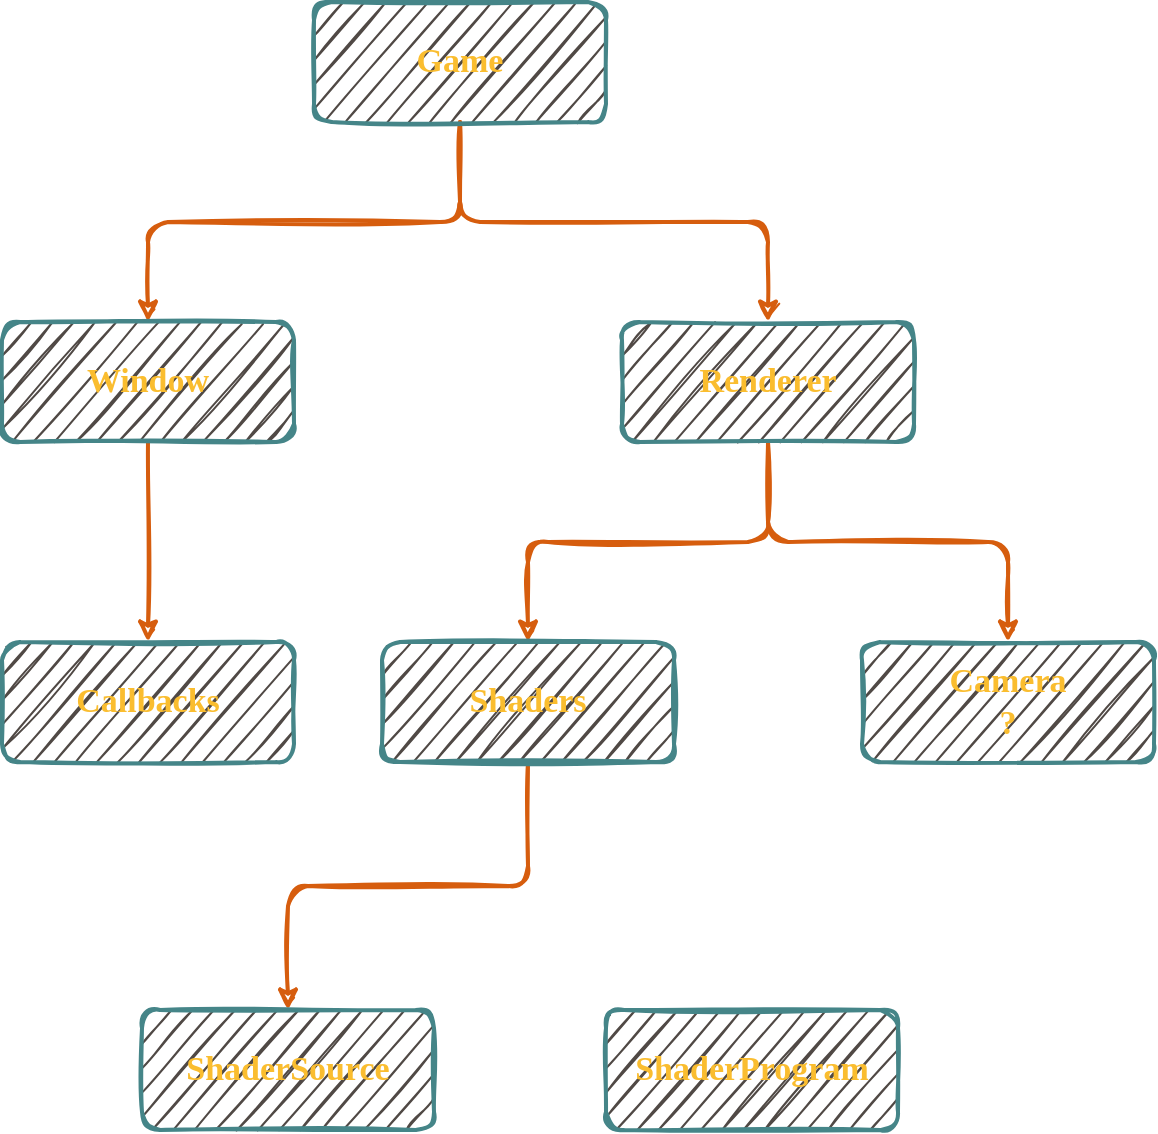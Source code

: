 <mxfile version="19.0.3" type="device"><diagram id="prtHgNgQTEPvFCAcTncT" name="Page-1"><mxGraphModel dx="754" dy="1225" grid="0" gridSize="10" guides="1" tooltips="1" connect="1" arrows="1" fold="1" page="0" pageScale="1" pageWidth="827" pageHeight="1169" background="none" math="0" shadow="0"><root><mxCell id="0"/><mxCell id="1" parent="0"/><mxCell id="_ZXvg-DOl0QTcUJ40Dja-26" style="edgeStyle=orthogonalEdgeStyle;shape=connector;rounded=1;sketch=1;orthogonalLoop=1;jettySize=auto;html=1;exitX=0.5;exitY=1;exitDx=0;exitDy=0;entryX=0.5;entryY=0;entryDx=0;entryDy=0;labelBackgroundColor=default;fontFamily=Helvetica;fontSize=12;fontColor=default;endArrow=classic;strokeColor=#d65d0e;strokeWidth=2;" parent="1" source="_ZXvg-DOl0QTcUJ40Dja-1" target="_ZXvg-DOl0QTcUJ40Dja-21" edge="1"><mxGeometry relative="1" as="geometry"/></mxCell><mxCell id="_ZXvg-DOl0QTcUJ40Dja-28" style="edgeStyle=orthogonalEdgeStyle;shape=connector;rounded=1;sketch=1;orthogonalLoop=1;jettySize=auto;html=1;exitX=0.5;exitY=1;exitDx=0;exitDy=0;entryX=0.5;entryY=0;entryDx=0;entryDy=0;labelBackgroundColor=default;fontFamily=Helvetica;fontSize=12;fontColor=default;endArrow=classic;strokeColor=#d65d0e;strokeWidth=2;" parent="1" source="_ZXvg-DOl0QTcUJ40Dja-1" target="_ZXvg-DOl0QTcUJ40Dja-22" edge="1"><mxGeometry relative="1" as="geometry"/></mxCell><mxCell id="_ZXvg-DOl0QTcUJ40Dja-1" value="&lt;font face=&quot;Lucida Console&quot; size=&quot;1&quot; color=&quot;#fabd2f&quot; style=&quot;&quot;&gt;&lt;b style=&quot;font-size: 17px;&quot;&gt;Game&lt;/b&gt;&lt;/font&gt;" style="rounded=1;whiteSpace=wrap;html=1;sketch=1;fillColor=#504945;strokeColor=#458588;fillStyle=auto;strokeWidth=2;shadow=0;glass=0;" parent="1" vertex="1"><mxGeometry x="137" y="308" width="146" height="60" as="geometry"/></mxCell><mxCell id="_ZXvg-DOl0QTcUJ40Dja-27" style="edgeStyle=orthogonalEdgeStyle;shape=connector;rounded=1;sketch=1;orthogonalLoop=1;jettySize=auto;html=1;exitX=0.5;exitY=1;exitDx=0;exitDy=0;entryX=0.5;entryY=0;entryDx=0;entryDy=0;labelBackgroundColor=default;fontFamily=Helvetica;fontSize=12;fontColor=default;endArrow=classic;strokeColor=#d65d0e;strokeWidth=2;" parent="1" source="_ZXvg-DOl0QTcUJ40Dja-21" target="_ZXvg-DOl0QTcUJ40Dja-23" edge="1"><mxGeometry relative="1" as="geometry"/></mxCell><mxCell id="_ZXvg-DOl0QTcUJ40Dja-21" value="&lt;font face=&quot;Lucida Console&quot; size=&quot;1&quot; color=&quot;#fabd2f&quot; style=&quot;&quot;&gt;&lt;b style=&quot;font-size: 17px;&quot;&gt;Window&lt;/b&gt;&lt;/font&gt;" style="rounded=1;whiteSpace=wrap;html=1;sketch=1;fillColor=#504945;strokeColor=#458588;fillStyle=auto;strokeWidth=2;shadow=0;" parent="1" vertex="1"><mxGeometry x="-19" y="468" width="146" height="60" as="geometry"/></mxCell><mxCell id="_ZXvg-DOl0QTcUJ40Dja-29" style="edgeStyle=orthogonalEdgeStyle;shape=connector;rounded=1;sketch=1;orthogonalLoop=1;jettySize=auto;html=1;exitX=0.5;exitY=1;exitDx=0;exitDy=0;entryX=0.5;entryY=0;entryDx=0;entryDy=0;labelBackgroundColor=default;fontFamily=Helvetica;fontSize=12;fontColor=default;endArrow=classic;strokeColor=#d65d0e;strokeWidth=2;" parent="1" source="_ZXvg-DOl0QTcUJ40Dja-22" target="_ZXvg-DOl0QTcUJ40Dja-24" edge="1"><mxGeometry relative="1" as="geometry"/></mxCell><mxCell id="_ZXvg-DOl0QTcUJ40Dja-30" style="edgeStyle=orthogonalEdgeStyle;shape=connector;rounded=1;sketch=1;orthogonalLoop=1;jettySize=auto;html=1;exitX=0.5;exitY=1;exitDx=0;exitDy=0;entryX=0.5;entryY=0;entryDx=0;entryDy=0;labelBackgroundColor=default;fontFamily=Helvetica;fontSize=12;fontColor=default;endArrow=classic;strokeColor=#d65d0e;strokeWidth=2;" parent="1" source="_ZXvg-DOl0QTcUJ40Dja-22" target="_ZXvg-DOl0QTcUJ40Dja-25" edge="1"><mxGeometry relative="1" as="geometry"/></mxCell><mxCell id="_ZXvg-DOl0QTcUJ40Dja-22" value="&lt;font face=&quot;Lucida Console&quot; size=&quot;1&quot; color=&quot;#fabd2f&quot; style=&quot;&quot;&gt;&lt;b style=&quot;font-size: 17px;&quot;&gt;Renderer&lt;/b&gt;&lt;/font&gt;" style="rounded=1;whiteSpace=wrap;html=1;sketch=1;fillColor=#504945;strokeColor=#458588;fillStyle=auto;strokeWidth=2;shadow=0;" parent="1" vertex="1"><mxGeometry x="291" y="468" width="146" height="60" as="geometry"/></mxCell><mxCell id="_ZXvg-DOl0QTcUJ40Dja-23" value="&lt;font face=&quot;Lucida Console&quot; size=&quot;1&quot; color=&quot;#fabd2f&quot; style=&quot;&quot;&gt;&lt;b style=&quot;font-size: 17px;&quot;&gt;Callbacks&lt;/b&gt;&lt;/font&gt;" style="rounded=1;whiteSpace=wrap;html=1;sketch=1;fillColor=#504945;strokeColor=#458588;fillStyle=auto;strokeWidth=2;shadow=0;" parent="1" vertex="1"><mxGeometry x="-19" y="628" width="146" height="60" as="geometry"/></mxCell><mxCell id="wBCMgEeqFw-nGRRmfo_8-5" style="edgeStyle=orthogonalEdgeStyle;shape=connector;rounded=1;sketch=1;orthogonalLoop=1;jettySize=auto;html=1;exitX=0.5;exitY=1;exitDx=0;exitDy=0;entryX=0.5;entryY=0;entryDx=0;entryDy=0;labelBackgroundColor=default;fontFamily=Helvetica;fontSize=12;fontColor=default;endArrow=classic;strokeColor=#d65d0e;strokeWidth=2;" edge="1" parent="1" source="_ZXvg-DOl0QTcUJ40Dja-24" target="wBCMgEeqFw-nGRRmfo_8-1"><mxGeometry relative="1" as="geometry"/></mxCell><mxCell id="_ZXvg-DOl0QTcUJ40Dja-24" value="&lt;font face=&quot;Lucida Console&quot; size=&quot;1&quot; color=&quot;#fabd2f&quot; style=&quot;&quot;&gt;&lt;b style=&quot;font-size: 17px;&quot;&gt;Shaders&lt;/b&gt;&lt;/font&gt;" style="rounded=1;whiteSpace=wrap;html=1;sketch=1;fillColor=#504945;strokeColor=#458588;fillStyle=auto;strokeWidth=2;shadow=0;" parent="1" vertex="1"><mxGeometry x="171" y="628" width="146" height="60" as="geometry"/></mxCell><mxCell id="_ZXvg-DOl0QTcUJ40Dja-25" value="&lt;font face=&quot;Lucida Console&quot; size=&quot;1&quot; color=&quot;#fabd2f&quot; style=&quot;&quot;&gt;&lt;b style=&quot;font-size: 17px;&quot;&gt;Camera&lt;br&gt;?&lt;/b&gt;&lt;/font&gt;" style="rounded=1;whiteSpace=wrap;html=1;sketch=1;fillColor=#504945;strokeColor=#458588;fillStyle=auto;strokeWidth=2;shadow=0;" parent="1" vertex="1"><mxGeometry x="411" y="628" width="146" height="60" as="geometry"/></mxCell><mxCell id="wBCMgEeqFw-nGRRmfo_8-1" value="&lt;font face=&quot;Lucida Console&quot; size=&quot;1&quot; color=&quot;#fabd2f&quot; style=&quot;&quot;&gt;&lt;b style=&quot;font-size: 17px;&quot;&gt;ShaderSource&lt;/b&gt;&lt;/font&gt;" style="rounded=1;whiteSpace=wrap;html=1;sketch=1;fillColor=#504945;strokeColor=#458588;fillStyle=auto;strokeWidth=2;shadow=0;" vertex="1" parent="1"><mxGeometry x="51" y="812" width="146" height="60" as="geometry"/></mxCell><mxCell id="wBCMgEeqFw-nGRRmfo_8-2" value="&lt;font face=&quot;Lucida Console&quot; size=&quot;1&quot; color=&quot;#fabd2f&quot; style=&quot;&quot;&gt;&lt;b style=&quot;font-size: 17px;&quot;&gt;ShaderProgram&lt;/b&gt;&lt;/font&gt;" style="rounded=1;whiteSpace=wrap;html=1;sketch=1;fillColor=#504945;strokeColor=#458588;fillStyle=auto;strokeWidth=2;shadow=0;" vertex="1" parent="1"><mxGeometry x="283" y="812" width="146" height="60" as="geometry"/></mxCell></root></mxGraphModel></diagram></mxfile>